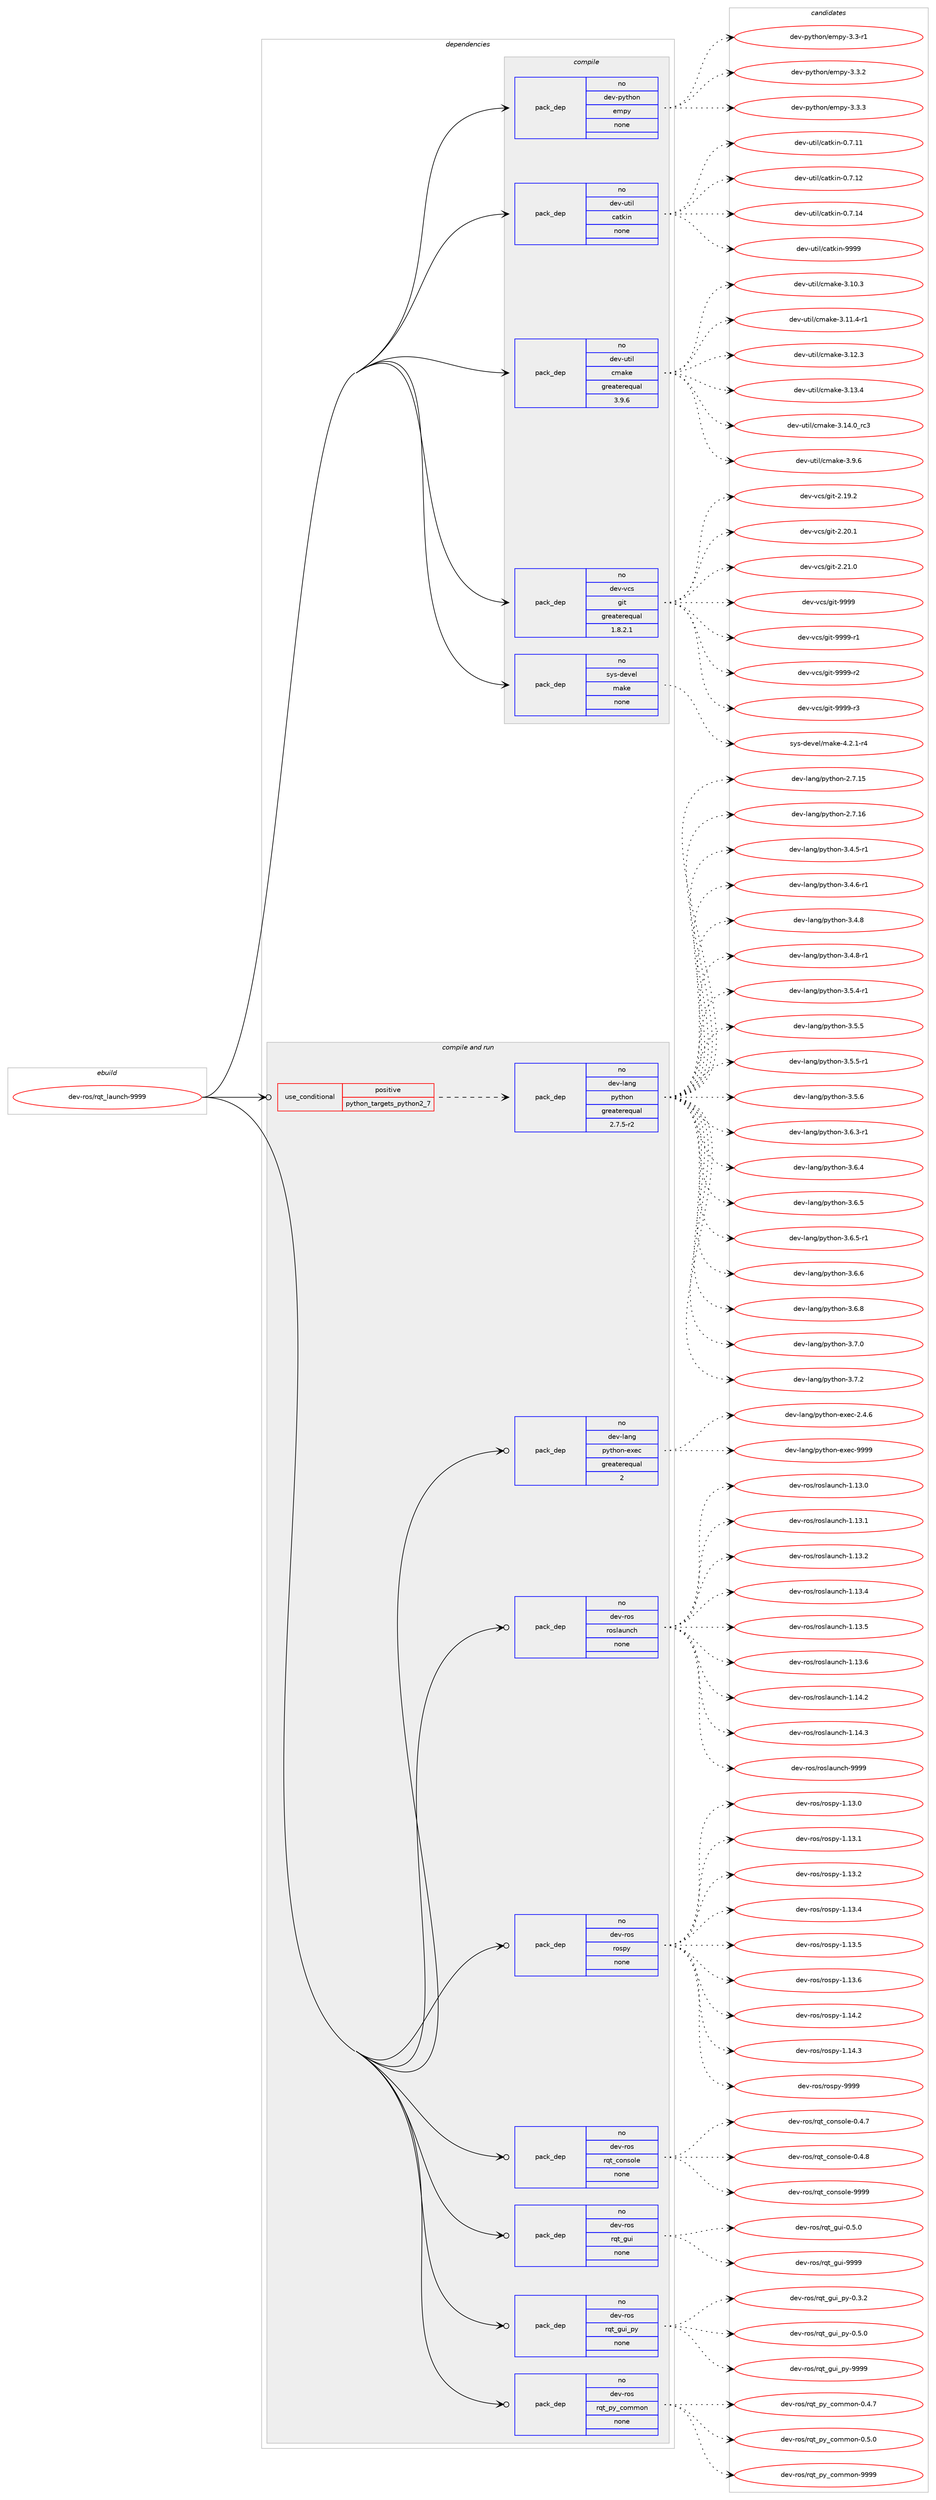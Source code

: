 digraph prolog {

# *************
# Graph options
# *************

newrank=true;
concentrate=true;
compound=true;
graph [rankdir=LR,fontname=Helvetica,fontsize=10,ranksep=1.5];#, ranksep=2.5, nodesep=0.2];
edge  [arrowhead=vee];
node  [fontname=Helvetica,fontsize=10];

# **********
# The ebuild
# **********

subgraph cluster_leftcol {
color=gray;
rank=same;
label=<<i>ebuild</i>>;
id [label="dev-ros/rqt_launch-9999", color=red, width=4, href="../dev-ros/rqt_launch-9999.svg"];
}

# ****************
# The dependencies
# ****************

subgraph cluster_midcol {
color=gray;
label=<<i>dependencies</i>>;
subgraph cluster_compile {
fillcolor="#eeeeee";
style=filled;
label=<<i>compile</i>>;
subgraph pack1055518 {
dependency1469412 [label=<<TABLE BORDER="0" CELLBORDER="1" CELLSPACING="0" CELLPADDING="4" WIDTH="220"><TR><TD ROWSPAN="6" CELLPADDING="30">pack_dep</TD></TR><TR><TD WIDTH="110">no</TD></TR><TR><TD>dev-python</TD></TR><TR><TD>empy</TD></TR><TR><TD>none</TD></TR><TR><TD></TD></TR></TABLE>>, shape=none, color=blue];
}
id:e -> dependency1469412:w [weight=20,style="solid",arrowhead="vee"];
subgraph pack1055519 {
dependency1469413 [label=<<TABLE BORDER="0" CELLBORDER="1" CELLSPACING="0" CELLPADDING="4" WIDTH="220"><TR><TD ROWSPAN="6" CELLPADDING="30">pack_dep</TD></TR><TR><TD WIDTH="110">no</TD></TR><TR><TD>dev-util</TD></TR><TR><TD>catkin</TD></TR><TR><TD>none</TD></TR><TR><TD></TD></TR></TABLE>>, shape=none, color=blue];
}
id:e -> dependency1469413:w [weight=20,style="solid",arrowhead="vee"];
subgraph pack1055520 {
dependency1469414 [label=<<TABLE BORDER="0" CELLBORDER="1" CELLSPACING="0" CELLPADDING="4" WIDTH="220"><TR><TD ROWSPAN="6" CELLPADDING="30">pack_dep</TD></TR><TR><TD WIDTH="110">no</TD></TR><TR><TD>dev-util</TD></TR><TR><TD>cmake</TD></TR><TR><TD>greaterequal</TD></TR><TR><TD>3.9.6</TD></TR></TABLE>>, shape=none, color=blue];
}
id:e -> dependency1469414:w [weight=20,style="solid",arrowhead="vee"];
subgraph pack1055521 {
dependency1469415 [label=<<TABLE BORDER="0" CELLBORDER="1" CELLSPACING="0" CELLPADDING="4" WIDTH="220"><TR><TD ROWSPAN="6" CELLPADDING="30">pack_dep</TD></TR><TR><TD WIDTH="110">no</TD></TR><TR><TD>dev-vcs</TD></TR><TR><TD>git</TD></TR><TR><TD>greaterequal</TD></TR><TR><TD>1.8.2.1</TD></TR></TABLE>>, shape=none, color=blue];
}
id:e -> dependency1469415:w [weight=20,style="solid",arrowhead="vee"];
subgraph pack1055522 {
dependency1469416 [label=<<TABLE BORDER="0" CELLBORDER="1" CELLSPACING="0" CELLPADDING="4" WIDTH="220"><TR><TD ROWSPAN="6" CELLPADDING="30">pack_dep</TD></TR><TR><TD WIDTH="110">no</TD></TR><TR><TD>sys-devel</TD></TR><TR><TD>make</TD></TR><TR><TD>none</TD></TR><TR><TD></TD></TR></TABLE>>, shape=none, color=blue];
}
id:e -> dependency1469416:w [weight=20,style="solid",arrowhead="vee"];
}
subgraph cluster_compileandrun {
fillcolor="#eeeeee";
style=filled;
label=<<i>compile and run</i>>;
subgraph cond390504 {
dependency1469417 [label=<<TABLE BORDER="0" CELLBORDER="1" CELLSPACING="0" CELLPADDING="4"><TR><TD ROWSPAN="3" CELLPADDING="10">use_conditional</TD></TR><TR><TD>positive</TD></TR><TR><TD>python_targets_python2_7</TD></TR></TABLE>>, shape=none, color=red];
subgraph pack1055523 {
dependency1469418 [label=<<TABLE BORDER="0" CELLBORDER="1" CELLSPACING="0" CELLPADDING="4" WIDTH="220"><TR><TD ROWSPAN="6" CELLPADDING="30">pack_dep</TD></TR><TR><TD WIDTH="110">no</TD></TR><TR><TD>dev-lang</TD></TR><TR><TD>python</TD></TR><TR><TD>greaterequal</TD></TR><TR><TD>2.7.5-r2</TD></TR></TABLE>>, shape=none, color=blue];
}
dependency1469417:e -> dependency1469418:w [weight=20,style="dashed",arrowhead="vee"];
}
id:e -> dependency1469417:w [weight=20,style="solid",arrowhead="odotvee"];
subgraph pack1055524 {
dependency1469419 [label=<<TABLE BORDER="0" CELLBORDER="1" CELLSPACING="0" CELLPADDING="4" WIDTH="220"><TR><TD ROWSPAN="6" CELLPADDING="30">pack_dep</TD></TR><TR><TD WIDTH="110">no</TD></TR><TR><TD>dev-lang</TD></TR><TR><TD>python-exec</TD></TR><TR><TD>greaterequal</TD></TR><TR><TD>2</TD></TR></TABLE>>, shape=none, color=blue];
}
id:e -> dependency1469419:w [weight=20,style="solid",arrowhead="odotvee"];
subgraph pack1055525 {
dependency1469420 [label=<<TABLE BORDER="0" CELLBORDER="1" CELLSPACING="0" CELLPADDING="4" WIDTH="220"><TR><TD ROWSPAN="6" CELLPADDING="30">pack_dep</TD></TR><TR><TD WIDTH="110">no</TD></TR><TR><TD>dev-ros</TD></TR><TR><TD>roslaunch</TD></TR><TR><TD>none</TD></TR><TR><TD></TD></TR></TABLE>>, shape=none, color=blue];
}
id:e -> dependency1469420:w [weight=20,style="solid",arrowhead="odotvee"];
subgraph pack1055526 {
dependency1469421 [label=<<TABLE BORDER="0" CELLBORDER="1" CELLSPACING="0" CELLPADDING="4" WIDTH="220"><TR><TD ROWSPAN="6" CELLPADDING="30">pack_dep</TD></TR><TR><TD WIDTH="110">no</TD></TR><TR><TD>dev-ros</TD></TR><TR><TD>rospy</TD></TR><TR><TD>none</TD></TR><TR><TD></TD></TR></TABLE>>, shape=none, color=blue];
}
id:e -> dependency1469421:w [weight=20,style="solid",arrowhead="odotvee"];
subgraph pack1055527 {
dependency1469422 [label=<<TABLE BORDER="0" CELLBORDER="1" CELLSPACING="0" CELLPADDING="4" WIDTH="220"><TR><TD ROWSPAN="6" CELLPADDING="30">pack_dep</TD></TR><TR><TD WIDTH="110">no</TD></TR><TR><TD>dev-ros</TD></TR><TR><TD>rqt_console</TD></TR><TR><TD>none</TD></TR><TR><TD></TD></TR></TABLE>>, shape=none, color=blue];
}
id:e -> dependency1469422:w [weight=20,style="solid",arrowhead="odotvee"];
subgraph pack1055528 {
dependency1469423 [label=<<TABLE BORDER="0" CELLBORDER="1" CELLSPACING="0" CELLPADDING="4" WIDTH="220"><TR><TD ROWSPAN="6" CELLPADDING="30">pack_dep</TD></TR><TR><TD WIDTH="110">no</TD></TR><TR><TD>dev-ros</TD></TR><TR><TD>rqt_gui</TD></TR><TR><TD>none</TD></TR><TR><TD></TD></TR></TABLE>>, shape=none, color=blue];
}
id:e -> dependency1469423:w [weight=20,style="solid",arrowhead="odotvee"];
subgraph pack1055529 {
dependency1469424 [label=<<TABLE BORDER="0" CELLBORDER="1" CELLSPACING="0" CELLPADDING="4" WIDTH="220"><TR><TD ROWSPAN="6" CELLPADDING="30">pack_dep</TD></TR><TR><TD WIDTH="110">no</TD></TR><TR><TD>dev-ros</TD></TR><TR><TD>rqt_gui_py</TD></TR><TR><TD>none</TD></TR><TR><TD></TD></TR></TABLE>>, shape=none, color=blue];
}
id:e -> dependency1469424:w [weight=20,style="solid",arrowhead="odotvee"];
subgraph pack1055530 {
dependency1469425 [label=<<TABLE BORDER="0" CELLBORDER="1" CELLSPACING="0" CELLPADDING="4" WIDTH="220"><TR><TD ROWSPAN="6" CELLPADDING="30">pack_dep</TD></TR><TR><TD WIDTH="110">no</TD></TR><TR><TD>dev-ros</TD></TR><TR><TD>rqt_py_common</TD></TR><TR><TD>none</TD></TR><TR><TD></TD></TR></TABLE>>, shape=none, color=blue];
}
id:e -> dependency1469425:w [weight=20,style="solid",arrowhead="odotvee"];
}
subgraph cluster_run {
fillcolor="#eeeeee";
style=filled;
label=<<i>run</i>>;
}
}

# **************
# The candidates
# **************

subgraph cluster_choices {
rank=same;
color=gray;
label=<<i>candidates</i>>;

subgraph choice1055518 {
color=black;
nodesep=1;
choice1001011184511212111610411111047101109112121455146514511449 [label="dev-python/empy-3.3-r1", color=red, width=4,href="../dev-python/empy-3.3-r1.svg"];
choice1001011184511212111610411111047101109112121455146514650 [label="dev-python/empy-3.3.2", color=red, width=4,href="../dev-python/empy-3.3.2.svg"];
choice1001011184511212111610411111047101109112121455146514651 [label="dev-python/empy-3.3.3", color=red, width=4,href="../dev-python/empy-3.3.3.svg"];
dependency1469412:e -> choice1001011184511212111610411111047101109112121455146514511449:w [style=dotted,weight="100"];
dependency1469412:e -> choice1001011184511212111610411111047101109112121455146514650:w [style=dotted,weight="100"];
dependency1469412:e -> choice1001011184511212111610411111047101109112121455146514651:w [style=dotted,weight="100"];
}
subgraph choice1055519 {
color=black;
nodesep=1;
choice1001011184511711610510847999711610710511045484655464949 [label="dev-util/catkin-0.7.11", color=red, width=4,href="../dev-util/catkin-0.7.11.svg"];
choice1001011184511711610510847999711610710511045484655464950 [label="dev-util/catkin-0.7.12", color=red, width=4,href="../dev-util/catkin-0.7.12.svg"];
choice1001011184511711610510847999711610710511045484655464952 [label="dev-util/catkin-0.7.14", color=red, width=4,href="../dev-util/catkin-0.7.14.svg"];
choice100101118451171161051084799971161071051104557575757 [label="dev-util/catkin-9999", color=red, width=4,href="../dev-util/catkin-9999.svg"];
dependency1469413:e -> choice1001011184511711610510847999711610710511045484655464949:w [style=dotted,weight="100"];
dependency1469413:e -> choice1001011184511711610510847999711610710511045484655464950:w [style=dotted,weight="100"];
dependency1469413:e -> choice1001011184511711610510847999711610710511045484655464952:w [style=dotted,weight="100"];
dependency1469413:e -> choice100101118451171161051084799971161071051104557575757:w [style=dotted,weight="100"];
}
subgraph choice1055520 {
color=black;
nodesep=1;
choice1001011184511711610510847991099710710145514649484651 [label="dev-util/cmake-3.10.3", color=red, width=4,href="../dev-util/cmake-3.10.3.svg"];
choice10010111845117116105108479910997107101455146494946524511449 [label="dev-util/cmake-3.11.4-r1", color=red, width=4,href="../dev-util/cmake-3.11.4-r1.svg"];
choice1001011184511711610510847991099710710145514649504651 [label="dev-util/cmake-3.12.3", color=red, width=4,href="../dev-util/cmake-3.12.3.svg"];
choice1001011184511711610510847991099710710145514649514652 [label="dev-util/cmake-3.13.4", color=red, width=4,href="../dev-util/cmake-3.13.4.svg"];
choice1001011184511711610510847991099710710145514649524648951149951 [label="dev-util/cmake-3.14.0_rc3", color=red, width=4,href="../dev-util/cmake-3.14.0_rc3.svg"];
choice10010111845117116105108479910997107101455146574654 [label="dev-util/cmake-3.9.6", color=red, width=4,href="../dev-util/cmake-3.9.6.svg"];
dependency1469414:e -> choice1001011184511711610510847991099710710145514649484651:w [style=dotted,weight="100"];
dependency1469414:e -> choice10010111845117116105108479910997107101455146494946524511449:w [style=dotted,weight="100"];
dependency1469414:e -> choice1001011184511711610510847991099710710145514649504651:w [style=dotted,weight="100"];
dependency1469414:e -> choice1001011184511711610510847991099710710145514649514652:w [style=dotted,weight="100"];
dependency1469414:e -> choice1001011184511711610510847991099710710145514649524648951149951:w [style=dotted,weight="100"];
dependency1469414:e -> choice10010111845117116105108479910997107101455146574654:w [style=dotted,weight="100"];
}
subgraph choice1055521 {
color=black;
nodesep=1;
choice10010111845118991154710310511645504649574650 [label="dev-vcs/git-2.19.2", color=red, width=4,href="../dev-vcs/git-2.19.2.svg"];
choice10010111845118991154710310511645504650484649 [label="dev-vcs/git-2.20.1", color=red, width=4,href="../dev-vcs/git-2.20.1.svg"];
choice10010111845118991154710310511645504650494648 [label="dev-vcs/git-2.21.0", color=red, width=4,href="../dev-vcs/git-2.21.0.svg"];
choice1001011184511899115471031051164557575757 [label="dev-vcs/git-9999", color=red, width=4,href="../dev-vcs/git-9999.svg"];
choice10010111845118991154710310511645575757574511449 [label="dev-vcs/git-9999-r1", color=red, width=4,href="../dev-vcs/git-9999-r1.svg"];
choice10010111845118991154710310511645575757574511450 [label="dev-vcs/git-9999-r2", color=red, width=4,href="../dev-vcs/git-9999-r2.svg"];
choice10010111845118991154710310511645575757574511451 [label="dev-vcs/git-9999-r3", color=red, width=4,href="../dev-vcs/git-9999-r3.svg"];
dependency1469415:e -> choice10010111845118991154710310511645504649574650:w [style=dotted,weight="100"];
dependency1469415:e -> choice10010111845118991154710310511645504650484649:w [style=dotted,weight="100"];
dependency1469415:e -> choice10010111845118991154710310511645504650494648:w [style=dotted,weight="100"];
dependency1469415:e -> choice1001011184511899115471031051164557575757:w [style=dotted,weight="100"];
dependency1469415:e -> choice10010111845118991154710310511645575757574511449:w [style=dotted,weight="100"];
dependency1469415:e -> choice10010111845118991154710310511645575757574511450:w [style=dotted,weight="100"];
dependency1469415:e -> choice10010111845118991154710310511645575757574511451:w [style=dotted,weight="100"];
}
subgraph choice1055522 {
color=black;
nodesep=1;
choice1151211154510010111810110847109971071014552465046494511452 [label="sys-devel/make-4.2.1-r4", color=red, width=4,href="../sys-devel/make-4.2.1-r4.svg"];
dependency1469416:e -> choice1151211154510010111810110847109971071014552465046494511452:w [style=dotted,weight="100"];
}
subgraph choice1055523 {
color=black;
nodesep=1;
choice10010111845108971101034711212111610411111045504655464953 [label="dev-lang/python-2.7.15", color=red, width=4,href="../dev-lang/python-2.7.15.svg"];
choice10010111845108971101034711212111610411111045504655464954 [label="dev-lang/python-2.7.16", color=red, width=4,href="../dev-lang/python-2.7.16.svg"];
choice1001011184510897110103471121211161041111104551465246534511449 [label="dev-lang/python-3.4.5-r1", color=red, width=4,href="../dev-lang/python-3.4.5-r1.svg"];
choice1001011184510897110103471121211161041111104551465246544511449 [label="dev-lang/python-3.4.6-r1", color=red, width=4,href="../dev-lang/python-3.4.6-r1.svg"];
choice100101118451089711010347112121116104111110455146524656 [label="dev-lang/python-3.4.8", color=red, width=4,href="../dev-lang/python-3.4.8.svg"];
choice1001011184510897110103471121211161041111104551465246564511449 [label="dev-lang/python-3.4.8-r1", color=red, width=4,href="../dev-lang/python-3.4.8-r1.svg"];
choice1001011184510897110103471121211161041111104551465346524511449 [label="dev-lang/python-3.5.4-r1", color=red, width=4,href="../dev-lang/python-3.5.4-r1.svg"];
choice100101118451089711010347112121116104111110455146534653 [label="dev-lang/python-3.5.5", color=red, width=4,href="../dev-lang/python-3.5.5.svg"];
choice1001011184510897110103471121211161041111104551465346534511449 [label="dev-lang/python-3.5.5-r1", color=red, width=4,href="../dev-lang/python-3.5.5-r1.svg"];
choice100101118451089711010347112121116104111110455146534654 [label="dev-lang/python-3.5.6", color=red, width=4,href="../dev-lang/python-3.5.6.svg"];
choice1001011184510897110103471121211161041111104551465446514511449 [label="dev-lang/python-3.6.3-r1", color=red, width=4,href="../dev-lang/python-3.6.3-r1.svg"];
choice100101118451089711010347112121116104111110455146544652 [label="dev-lang/python-3.6.4", color=red, width=4,href="../dev-lang/python-3.6.4.svg"];
choice100101118451089711010347112121116104111110455146544653 [label="dev-lang/python-3.6.5", color=red, width=4,href="../dev-lang/python-3.6.5.svg"];
choice1001011184510897110103471121211161041111104551465446534511449 [label="dev-lang/python-3.6.5-r1", color=red, width=4,href="../dev-lang/python-3.6.5-r1.svg"];
choice100101118451089711010347112121116104111110455146544654 [label="dev-lang/python-3.6.6", color=red, width=4,href="../dev-lang/python-3.6.6.svg"];
choice100101118451089711010347112121116104111110455146544656 [label="dev-lang/python-3.6.8", color=red, width=4,href="../dev-lang/python-3.6.8.svg"];
choice100101118451089711010347112121116104111110455146554648 [label="dev-lang/python-3.7.0", color=red, width=4,href="../dev-lang/python-3.7.0.svg"];
choice100101118451089711010347112121116104111110455146554650 [label="dev-lang/python-3.7.2", color=red, width=4,href="../dev-lang/python-3.7.2.svg"];
dependency1469418:e -> choice10010111845108971101034711212111610411111045504655464953:w [style=dotted,weight="100"];
dependency1469418:e -> choice10010111845108971101034711212111610411111045504655464954:w [style=dotted,weight="100"];
dependency1469418:e -> choice1001011184510897110103471121211161041111104551465246534511449:w [style=dotted,weight="100"];
dependency1469418:e -> choice1001011184510897110103471121211161041111104551465246544511449:w [style=dotted,weight="100"];
dependency1469418:e -> choice100101118451089711010347112121116104111110455146524656:w [style=dotted,weight="100"];
dependency1469418:e -> choice1001011184510897110103471121211161041111104551465246564511449:w [style=dotted,weight="100"];
dependency1469418:e -> choice1001011184510897110103471121211161041111104551465346524511449:w [style=dotted,weight="100"];
dependency1469418:e -> choice100101118451089711010347112121116104111110455146534653:w [style=dotted,weight="100"];
dependency1469418:e -> choice1001011184510897110103471121211161041111104551465346534511449:w [style=dotted,weight="100"];
dependency1469418:e -> choice100101118451089711010347112121116104111110455146534654:w [style=dotted,weight="100"];
dependency1469418:e -> choice1001011184510897110103471121211161041111104551465446514511449:w [style=dotted,weight="100"];
dependency1469418:e -> choice100101118451089711010347112121116104111110455146544652:w [style=dotted,weight="100"];
dependency1469418:e -> choice100101118451089711010347112121116104111110455146544653:w [style=dotted,weight="100"];
dependency1469418:e -> choice1001011184510897110103471121211161041111104551465446534511449:w [style=dotted,weight="100"];
dependency1469418:e -> choice100101118451089711010347112121116104111110455146544654:w [style=dotted,weight="100"];
dependency1469418:e -> choice100101118451089711010347112121116104111110455146544656:w [style=dotted,weight="100"];
dependency1469418:e -> choice100101118451089711010347112121116104111110455146554648:w [style=dotted,weight="100"];
dependency1469418:e -> choice100101118451089711010347112121116104111110455146554650:w [style=dotted,weight="100"];
}
subgraph choice1055524 {
color=black;
nodesep=1;
choice1001011184510897110103471121211161041111104510112010199455046524654 [label="dev-lang/python-exec-2.4.6", color=red, width=4,href="../dev-lang/python-exec-2.4.6.svg"];
choice10010111845108971101034711212111610411111045101120101994557575757 [label="dev-lang/python-exec-9999", color=red, width=4,href="../dev-lang/python-exec-9999.svg"];
dependency1469419:e -> choice1001011184510897110103471121211161041111104510112010199455046524654:w [style=dotted,weight="100"];
dependency1469419:e -> choice10010111845108971101034711212111610411111045101120101994557575757:w [style=dotted,weight="100"];
}
subgraph choice1055525 {
color=black;
nodesep=1;
choice1001011184511411111547114111115108971171109910445494649514648 [label="dev-ros/roslaunch-1.13.0", color=red, width=4,href="../dev-ros/roslaunch-1.13.0.svg"];
choice1001011184511411111547114111115108971171109910445494649514649 [label="dev-ros/roslaunch-1.13.1", color=red, width=4,href="../dev-ros/roslaunch-1.13.1.svg"];
choice1001011184511411111547114111115108971171109910445494649514650 [label="dev-ros/roslaunch-1.13.2", color=red, width=4,href="../dev-ros/roslaunch-1.13.2.svg"];
choice1001011184511411111547114111115108971171109910445494649514652 [label="dev-ros/roslaunch-1.13.4", color=red, width=4,href="../dev-ros/roslaunch-1.13.4.svg"];
choice1001011184511411111547114111115108971171109910445494649514653 [label="dev-ros/roslaunch-1.13.5", color=red, width=4,href="../dev-ros/roslaunch-1.13.5.svg"];
choice1001011184511411111547114111115108971171109910445494649514654 [label="dev-ros/roslaunch-1.13.6", color=red, width=4,href="../dev-ros/roslaunch-1.13.6.svg"];
choice1001011184511411111547114111115108971171109910445494649524650 [label="dev-ros/roslaunch-1.14.2", color=red, width=4,href="../dev-ros/roslaunch-1.14.2.svg"];
choice1001011184511411111547114111115108971171109910445494649524651 [label="dev-ros/roslaunch-1.14.3", color=red, width=4,href="../dev-ros/roslaunch-1.14.3.svg"];
choice100101118451141111154711411111510897117110991044557575757 [label="dev-ros/roslaunch-9999", color=red, width=4,href="../dev-ros/roslaunch-9999.svg"];
dependency1469420:e -> choice1001011184511411111547114111115108971171109910445494649514648:w [style=dotted,weight="100"];
dependency1469420:e -> choice1001011184511411111547114111115108971171109910445494649514649:w [style=dotted,weight="100"];
dependency1469420:e -> choice1001011184511411111547114111115108971171109910445494649514650:w [style=dotted,weight="100"];
dependency1469420:e -> choice1001011184511411111547114111115108971171109910445494649514652:w [style=dotted,weight="100"];
dependency1469420:e -> choice1001011184511411111547114111115108971171109910445494649514653:w [style=dotted,weight="100"];
dependency1469420:e -> choice1001011184511411111547114111115108971171109910445494649514654:w [style=dotted,weight="100"];
dependency1469420:e -> choice1001011184511411111547114111115108971171109910445494649524650:w [style=dotted,weight="100"];
dependency1469420:e -> choice1001011184511411111547114111115108971171109910445494649524651:w [style=dotted,weight="100"];
dependency1469420:e -> choice100101118451141111154711411111510897117110991044557575757:w [style=dotted,weight="100"];
}
subgraph choice1055526 {
color=black;
nodesep=1;
choice100101118451141111154711411111511212145494649514648 [label="dev-ros/rospy-1.13.0", color=red, width=4,href="../dev-ros/rospy-1.13.0.svg"];
choice100101118451141111154711411111511212145494649514649 [label="dev-ros/rospy-1.13.1", color=red, width=4,href="../dev-ros/rospy-1.13.1.svg"];
choice100101118451141111154711411111511212145494649514650 [label="dev-ros/rospy-1.13.2", color=red, width=4,href="../dev-ros/rospy-1.13.2.svg"];
choice100101118451141111154711411111511212145494649514652 [label="dev-ros/rospy-1.13.4", color=red, width=4,href="../dev-ros/rospy-1.13.4.svg"];
choice100101118451141111154711411111511212145494649514653 [label="dev-ros/rospy-1.13.5", color=red, width=4,href="../dev-ros/rospy-1.13.5.svg"];
choice100101118451141111154711411111511212145494649514654 [label="dev-ros/rospy-1.13.6", color=red, width=4,href="../dev-ros/rospy-1.13.6.svg"];
choice100101118451141111154711411111511212145494649524650 [label="dev-ros/rospy-1.14.2", color=red, width=4,href="../dev-ros/rospy-1.14.2.svg"];
choice100101118451141111154711411111511212145494649524651 [label="dev-ros/rospy-1.14.3", color=red, width=4,href="../dev-ros/rospy-1.14.3.svg"];
choice10010111845114111115471141111151121214557575757 [label="dev-ros/rospy-9999", color=red, width=4,href="../dev-ros/rospy-9999.svg"];
dependency1469421:e -> choice100101118451141111154711411111511212145494649514648:w [style=dotted,weight="100"];
dependency1469421:e -> choice100101118451141111154711411111511212145494649514649:w [style=dotted,weight="100"];
dependency1469421:e -> choice100101118451141111154711411111511212145494649514650:w [style=dotted,weight="100"];
dependency1469421:e -> choice100101118451141111154711411111511212145494649514652:w [style=dotted,weight="100"];
dependency1469421:e -> choice100101118451141111154711411111511212145494649514653:w [style=dotted,weight="100"];
dependency1469421:e -> choice100101118451141111154711411111511212145494649514654:w [style=dotted,weight="100"];
dependency1469421:e -> choice100101118451141111154711411111511212145494649524650:w [style=dotted,weight="100"];
dependency1469421:e -> choice100101118451141111154711411111511212145494649524651:w [style=dotted,weight="100"];
dependency1469421:e -> choice10010111845114111115471141111151121214557575757:w [style=dotted,weight="100"];
}
subgraph choice1055527 {
color=black;
nodesep=1;
choice10010111845114111115471141131169599111110115111108101454846524655 [label="dev-ros/rqt_console-0.4.7", color=red, width=4,href="../dev-ros/rqt_console-0.4.7.svg"];
choice10010111845114111115471141131169599111110115111108101454846524656 [label="dev-ros/rqt_console-0.4.8", color=red, width=4,href="../dev-ros/rqt_console-0.4.8.svg"];
choice100101118451141111154711411311695991111101151111081014557575757 [label="dev-ros/rqt_console-9999", color=red, width=4,href="../dev-ros/rqt_console-9999.svg"];
dependency1469422:e -> choice10010111845114111115471141131169599111110115111108101454846524655:w [style=dotted,weight="100"];
dependency1469422:e -> choice10010111845114111115471141131169599111110115111108101454846524656:w [style=dotted,weight="100"];
dependency1469422:e -> choice100101118451141111154711411311695991111101151111081014557575757:w [style=dotted,weight="100"];
}
subgraph choice1055528 {
color=black;
nodesep=1;
choice100101118451141111154711411311695103117105454846534648 [label="dev-ros/rqt_gui-0.5.0", color=red, width=4,href="../dev-ros/rqt_gui-0.5.0.svg"];
choice1001011184511411111547114113116951031171054557575757 [label="dev-ros/rqt_gui-9999", color=red, width=4,href="../dev-ros/rqt_gui-9999.svg"];
dependency1469423:e -> choice100101118451141111154711411311695103117105454846534648:w [style=dotted,weight="100"];
dependency1469423:e -> choice1001011184511411111547114113116951031171054557575757:w [style=dotted,weight="100"];
}
subgraph choice1055529 {
color=black;
nodesep=1;
choice10010111845114111115471141131169510311710595112121454846514650 [label="dev-ros/rqt_gui_py-0.3.2", color=red, width=4,href="../dev-ros/rqt_gui_py-0.3.2.svg"];
choice10010111845114111115471141131169510311710595112121454846534648 [label="dev-ros/rqt_gui_py-0.5.0", color=red, width=4,href="../dev-ros/rqt_gui_py-0.5.0.svg"];
choice100101118451141111154711411311695103117105951121214557575757 [label="dev-ros/rqt_gui_py-9999", color=red, width=4,href="../dev-ros/rqt_gui_py-9999.svg"];
dependency1469424:e -> choice10010111845114111115471141131169510311710595112121454846514650:w [style=dotted,weight="100"];
dependency1469424:e -> choice10010111845114111115471141131169510311710595112121454846534648:w [style=dotted,weight="100"];
dependency1469424:e -> choice100101118451141111154711411311695103117105951121214557575757:w [style=dotted,weight="100"];
}
subgraph choice1055530 {
color=black;
nodesep=1;
choice1001011184511411111547114113116951121219599111109109111110454846524655 [label="dev-ros/rqt_py_common-0.4.7", color=red, width=4,href="../dev-ros/rqt_py_common-0.4.7.svg"];
choice1001011184511411111547114113116951121219599111109109111110454846534648 [label="dev-ros/rqt_py_common-0.5.0", color=red, width=4,href="../dev-ros/rqt_py_common-0.5.0.svg"];
choice10010111845114111115471141131169511212195991111091091111104557575757 [label="dev-ros/rqt_py_common-9999", color=red, width=4,href="../dev-ros/rqt_py_common-9999.svg"];
dependency1469425:e -> choice1001011184511411111547114113116951121219599111109109111110454846524655:w [style=dotted,weight="100"];
dependency1469425:e -> choice1001011184511411111547114113116951121219599111109109111110454846534648:w [style=dotted,weight="100"];
dependency1469425:e -> choice10010111845114111115471141131169511212195991111091091111104557575757:w [style=dotted,weight="100"];
}
}

}
